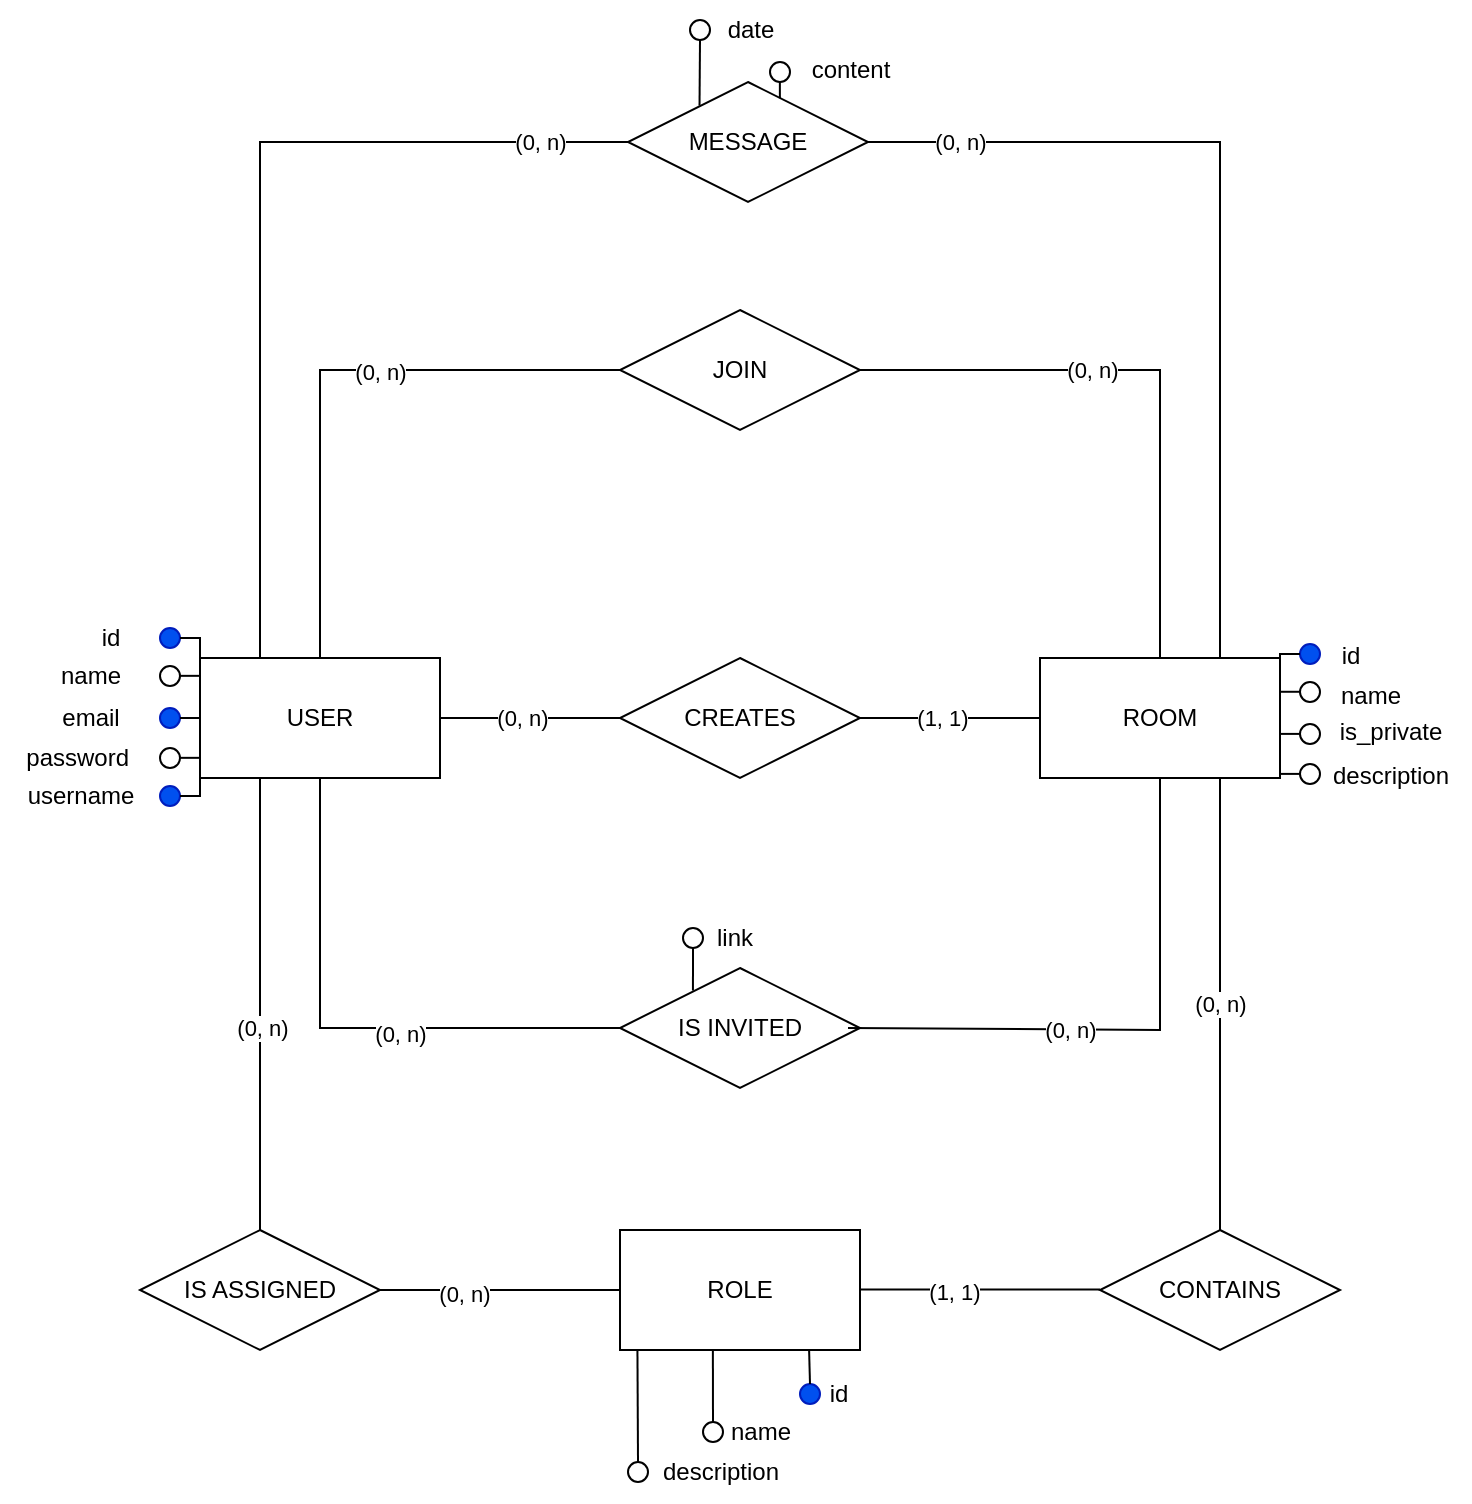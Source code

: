 <mxfile version="26.0.11">
  <diagram name="Página-1" id="ITpOWt07tjn74sJ0wVYw">
    <mxGraphModel dx="2033" dy="1138" grid="1" gridSize="10" guides="1" tooltips="1" connect="1" arrows="1" fold="1" page="1" pageScale="1" pageWidth="1169" pageHeight="827" math="0" shadow="0">
      <root>
        <mxCell id="0" />
        <mxCell id="1" parent="0" />
        <mxCell id="aPur0dxtbKxk1z-seOyI-1" value="USER" style="rounded=0;whiteSpace=wrap;html=1;" parent="1" vertex="1">
          <mxGeometry x="310" y="384" width="120" height="60" as="geometry" />
        </mxCell>
        <mxCell id="aPur0dxtbKxk1z-seOyI-2" value="ROOM" style="rounded=0;whiteSpace=wrap;html=1;" parent="1" vertex="1">
          <mxGeometry x="730" y="384" width="120" height="60" as="geometry" />
        </mxCell>
        <mxCell id="aPur0dxtbKxk1z-seOyI-3" value="CREATES" style="shape=rhombus;perimeter=rhombusPerimeter;whiteSpace=wrap;html=1;align=center;" parent="1" vertex="1">
          <mxGeometry x="520" y="384" width="120" height="60" as="geometry" />
        </mxCell>
        <mxCell id="aPur0dxtbKxk1z-seOyI-6" value="" style="endArrow=none;html=1;rounded=0;entryX=0;entryY=0.5;entryDx=0;entryDy=0;" parent="1" target="aPur0dxtbKxk1z-seOyI-3" edge="1">
          <mxGeometry width="50" height="50" relative="1" as="geometry">
            <mxPoint x="430" y="414" as="sourcePoint" />
            <mxPoint x="480" y="364" as="targetPoint" />
          </mxGeometry>
        </mxCell>
        <mxCell id="aPur0dxtbKxk1z-seOyI-7" value="(0, n)" style="edgeLabel;html=1;align=center;verticalAlign=middle;resizable=0;points=[];" parent="aPur0dxtbKxk1z-seOyI-6" vertex="1" connectable="0">
          <mxGeometry x="-0.268" y="-1" relative="1" as="geometry">
            <mxPoint x="8" y="-1" as="offset" />
          </mxGeometry>
        </mxCell>
        <mxCell id="aPur0dxtbKxk1z-seOyI-8" value="" style="endArrow=none;html=1;rounded=0;entryX=0;entryY=0.5;entryDx=0;entryDy=0;" parent="1" target="aPur0dxtbKxk1z-seOyI-2" edge="1">
          <mxGeometry width="50" height="50" relative="1" as="geometry">
            <mxPoint x="640" y="414" as="sourcePoint" />
            <mxPoint x="726" y="415" as="targetPoint" />
          </mxGeometry>
        </mxCell>
        <mxCell id="aPur0dxtbKxk1z-seOyI-9" value="(1, 1)" style="edgeLabel;html=1;align=center;verticalAlign=middle;resizable=0;points=[];" parent="aPur0dxtbKxk1z-seOyI-8" vertex="1" connectable="0">
          <mxGeometry x="-0.268" y="-1" relative="1" as="geometry">
            <mxPoint x="8" y="-1" as="offset" />
          </mxGeometry>
        </mxCell>
        <mxCell id="aPur0dxtbKxk1z-seOyI-19" value="" style="ellipse;whiteSpace=wrap;html=1;aspect=fixed;fillColor=#0050ef;fontColor=#ffffff;strokeColor=#001DBC;" parent="1" vertex="1">
          <mxGeometry x="290" y="369" width="10" height="10" as="geometry" />
        </mxCell>
        <mxCell id="aPur0dxtbKxk1z-seOyI-20" value="" style="ellipse;whiteSpace=wrap;html=1;aspect=fixed;" parent="1" vertex="1">
          <mxGeometry x="290" y="388" width="10" height="10" as="geometry" />
        </mxCell>
        <mxCell id="aPur0dxtbKxk1z-seOyI-21" value="" style="ellipse;whiteSpace=wrap;html=1;aspect=fixed;fillColor=#0050ef;fontColor=#ffffff;strokeColor=#001DBC;" parent="1" vertex="1">
          <mxGeometry x="290" y="409" width="10" height="10" as="geometry" />
        </mxCell>
        <mxCell id="aPur0dxtbKxk1z-seOyI-22" value="id" style="text;html=1;align=center;verticalAlign=middle;resizable=0;points=[];autosize=1;strokeColor=none;fillColor=none;" parent="1" vertex="1">
          <mxGeometry x="250" y="359" width="30" height="30" as="geometry" />
        </mxCell>
        <mxCell id="aPur0dxtbKxk1z-seOyI-23" value="name" style="text;html=1;align=center;verticalAlign=middle;resizable=0;points=[];autosize=1;strokeColor=none;fillColor=none;" parent="1" vertex="1">
          <mxGeometry x="230" y="378" width="50" height="30" as="geometry" />
        </mxCell>
        <mxCell id="aPur0dxtbKxk1z-seOyI-24" value="email" style="text;html=1;align=center;verticalAlign=middle;resizable=0;points=[];autosize=1;strokeColor=none;fillColor=none;" parent="1" vertex="1">
          <mxGeometry x="230" y="398.5" width="50" height="30" as="geometry" />
        </mxCell>
        <mxCell id="aPur0dxtbKxk1z-seOyI-25" value="" style="ellipse;whiteSpace=wrap;html=1;aspect=fixed;fillColor=#0050ef;fontColor=#ffffff;strokeColor=#001DBC;" parent="1" vertex="1">
          <mxGeometry x="860" y="377" width="10" height="10" as="geometry" />
        </mxCell>
        <mxCell id="aPur0dxtbKxk1z-seOyI-26" value="" style="ellipse;whiteSpace=wrap;html=1;aspect=fixed;" parent="1" vertex="1">
          <mxGeometry x="860" y="396" width="10" height="10" as="geometry" />
        </mxCell>
        <mxCell id="aPur0dxtbKxk1z-seOyI-27" value="" style="ellipse;whiteSpace=wrap;html=1;aspect=fixed;" parent="1" vertex="1">
          <mxGeometry x="860" y="417" width="10" height="10" as="geometry" />
        </mxCell>
        <mxCell id="aPur0dxtbKxk1z-seOyI-28" value="id" style="text;html=1;align=center;verticalAlign=middle;resizable=0;points=[];autosize=1;strokeColor=none;fillColor=none;" parent="1" vertex="1">
          <mxGeometry x="870" y="368" width="30" height="30" as="geometry" />
        </mxCell>
        <mxCell id="aPur0dxtbKxk1z-seOyI-29" value="name" style="text;html=1;align=center;verticalAlign=middle;resizable=0;points=[];autosize=1;strokeColor=none;fillColor=none;" parent="1" vertex="1">
          <mxGeometry x="870" y="388" width="50" height="30" as="geometry" />
        </mxCell>
        <mxCell id="aPur0dxtbKxk1z-seOyI-30" value="is_private" style="text;html=1;align=center;verticalAlign=middle;resizable=0;points=[];autosize=1;strokeColor=none;fillColor=none;" parent="1" vertex="1">
          <mxGeometry x="870" y="406" width="70" height="30" as="geometry" />
        </mxCell>
        <mxCell id="aPur0dxtbKxk1z-seOyI-32" value="" style="ellipse;whiteSpace=wrap;html=1;aspect=fixed;" parent="1" vertex="1">
          <mxGeometry x="860" y="437" width="10" height="10" as="geometry" />
        </mxCell>
        <mxCell id="aPur0dxtbKxk1z-seOyI-33" value="description" style="text;html=1;align=center;verticalAlign=middle;resizable=0;points=[];autosize=1;strokeColor=none;fillColor=none;" parent="1" vertex="1">
          <mxGeometry x="865" y="428" width="80" height="30" as="geometry" />
        </mxCell>
        <mxCell id="aPur0dxtbKxk1z-seOyI-54" value="" style="ellipse;whiteSpace=wrap;html=1;aspect=fixed;" parent="1" vertex="1">
          <mxGeometry x="290" y="429" width="10" height="10" as="geometry" />
        </mxCell>
        <mxCell id="aPur0dxtbKxk1z-seOyI-55" value="password&amp;nbsp;" style="text;html=1;align=center;verticalAlign=middle;resizable=0;points=[];autosize=1;strokeColor=none;fillColor=none;" parent="1" vertex="1">
          <mxGeometry x="210" y="419" width="80" height="30" as="geometry" />
        </mxCell>
        <mxCell id="aPur0dxtbKxk1z-seOyI-58" value="" style="ellipse;whiteSpace=wrap;html=1;aspect=fixed;fillColor=#0050ef;fontColor=#ffffff;strokeColor=#001DBC;" parent="1" vertex="1">
          <mxGeometry x="290" y="448" width="10" height="10" as="geometry" />
        </mxCell>
        <mxCell id="aPur0dxtbKxk1z-seOyI-59" value="username" style="text;html=1;align=center;verticalAlign=middle;resizable=0;points=[];autosize=1;strokeColor=none;fillColor=none;" parent="1" vertex="1">
          <mxGeometry x="210" y="438" width="80" height="30" as="geometry" />
        </mxCell>
        <mxCell id="aPur0dxtbKxk1z-seOyI-61" value="JOIN" style="shape=rhombus;perimeter=rhombusPerimeter;whiteSpace=wrap;html=1;align=center;" parent="1" vertex="1">
          <mxGeometry x="520" y="210" width="120" height="60" as="geometry" />
        </mxCell>
        <mxCell id="aPur0dxtbKxk1z-seOyI-62" value="" style="endArrow=none;html=1;rounded=0;entryX=0;entryY=0.5;entryDx=0;entryDy=0;exitX=0.5;exitY=0;exitDx=0;exitDy=0;" parent="1" source="aPur0dxtbKxk1z-seOyI-1" target="aPur0dxtbKxk1z-seOyI-61" edge="1">
          <mxGeometry width="50" height="50" relative="1" as="geometry">
            <mxPoint x="430" y="240" as="sourcePoint" />
            <mxPoint x="480" y="190" as="targetPoint" />
            <Array as="points">
              <mxPoint x="370" y="240" />
            </Array>
          </mxGeometry>
        </mxCell>
        <mxCell id="aPur0dxtbKxk1z-seOyI-63" value="(0, n)" style="edgeLabel;html=1;align=center;verticalAlign=middle;resizable=0;points=[];" parent="aPur0dxtbKxk1z-seOyI-62" vertex="1" connectable="0">
          <mxGeometry x="-0.268" y="-1" relative="1" as="geometry">
            <mxPoint x="29" y="-36" as="offset" />
          </mxGeometry>
        </mxCell>
        <mxCell id="aPur0dxtbKxk1z-seOyI-64" value="" style="endArrow=none;html=1;rounded=0;entryX=0.5;entryY=0;entryDx=0;entryDy=0;" parent="1" target="aPur0dxtbKxk1z-seOyI-2" edge="1">
          <mxGeometry width="50" height="50" relative="1" as="geometry">
            <mxPoint x="640" y="240" as="sourcePoint" />
            <mxPoint x="730" y="240" as="targetPoint" />
            <Array as="points">
              <mxPoint x="790" y="240" />
            </Array>
          </mxGeometry>
        </mxCell>
        <mxCell id="aPur0dxtbKxk1z-seOyI-65" value="(0, n)" style="edgeLabel;html=1;align=center;verticalAlign=middle;resizable=0;points=[];" parent="aPur0dxtbKxk1z-seOyI-64" vertex="1" connectable="0">
          <mxGeometry x="-0.268" y="-1" relative="1" as="geometry">
            <mxPoint x="8" y="-1" as="offset" />
          </mxGeometry>
        </mxCell>
        <mxCell id="aPur0dxtbKxk1z-seOyI-66" value="MESSAGE" style="shape=rhombus;perimeter=rhombusPerimeter;whiteSpace=wrap;html=1;align=center;" parent="1" vertex="1">
          <mxGeometry x="524" y="96" width="120" height="60" as="geometry" />
        </mxCell>
        <mxCell id="aPur0dxtbKxk1z-seOyI-67" value="" style="endArrow=none;html=1;rounded=0;entryX=0;entryY=0.5;entryDx=0;entryDy=0;exitX=0.25;exitY=0;exitDx=0;exitDy=0;" parent="1" source="aPur0dxtbKxk1z-seOyI-1" target="aPur0dxtbKxk1z-seOyI-66" edge="1">
          <mxGeometry width="50" height="50" relative="1" as="geometry">
            <mxPoint x="320" y="380" as="sourcePoint" />
            <mxPoint x="484" y="76" as="targetPoint" />
            <Array as="points">
              <mxPoint x="340" y="126" />
            </Array>
          </mxGeometry>
        </mxCell>
        <mxCell id="aPur0dxtbKxk1z-seOyI-68" value="(0, n)" style="edgeLabel;html=1;align=center;verticalAlign=middle;resizable=0;points=[];" parent="aPur0dxtbKxk1z-seOyI-67" vertex="1" connectable="0">
          <mxGeometry x="-0.268" y="-1" relative="1" as="geometry">
            <mxPoint x="139" y="-96" as="offset" />
          </mxGeometry>
        </mxCell>
        <mxCell id="aPur0dxtbKxk1z-seOyI-69" value="" style="endArrow=none;html=1;rounded=0;entryX=0.75;entryY=0;entryDx=0;entryDy=0;" parent="1" target="aPur0dxtbKxk1z-seOyI-2" edge="1">
          <mxGeometry width="50" height="50" relative="1" as="geometry">
            <mxPoint x="644" y="126" as="sourcePoint" />
            <mxPoint x="794" y="270" as="targetPoint" />
            <Array as="points">
              <mxPoint x="820" y="126" />
            </Array>
          </mxGeometry>
        </mxCell>
        <mxCell id="aPur0dxtbKxk1z-seOyI-70" value="(0, n)" style="edgeLabel;html=1;align=center;verticalAlign=middle;resizable=0;points=[];" parent="aPur0dxtbKxk1z-seOyI-69" vertex="1" connectable="0">
          <mxGeometry x="-0.268" y="-1" relative="1" as="geometry">
            <mxPoint x="-113" y="-1" as="offset" />
          </mxGeometry>
        </mxCell>
        <mxCell id="aPur0dxtbKxk1z-seOyI-71" value="" style="ellipse;whiteSpace=wrap;html=1;aspect=fixed;" parent="1" vertex="1">
          <mxGeometry x="595" y="86" width="10" height="10" as="geometry" />
        </mxCell>
        <mxCell id="aPur0dxtbKxk1z-seOyI-72" value="content" style="text;html=1;align=center;verticalAlign=middle;resizable=0;points=[];autosize=1;strokeColor=none;fillColor=none;" parent="1" vertex="1">
          <mxGeometry x="605" y="75" width="60" height="30" as="geometry" />
        </mxCell>
        <mxCell id="aPur0dxtbKxk1z-seOyI-73" value="" style="ellipse;whiteSpace=wrap;html=1;aspect=fixed;" parent="1" vertex="1">
          <mxGeometry x="555" y="65" width="10" height="10" as="geometry" />
        </mxCell>
        <mxCell id="aPur0dxtbKxk1z-seOyI-74" value="date" style="text;html=1;align=center;verticalAlign=middle;resizable=0;points=[];autosize=1;strokeColor=none;fillColor=none;" parent="1" vertex="1">
          <mxGeometry x="560" y="55" width="50" height="30" as="geometry" />
        </mxCell>
        <mxCell id="aPur0dxtbKxk1z-seOyI-75" value="IS INVITED" style="shape=rhombus;perimeter=rhombusPerimeter;whiteSpace=wrap;html=1;align=center;" parent="1" vertex="1">
          <mxGeometry x="520" y="539" width="120" height="60" as="geometry" />
        </mxCell>
        <mxCell id="aPur0dxtbKxk1z-seOyI-76" value="" style="endArrow=none;html=1;rounded=0;entryX=0;entryY=0.5;entryDx=0;entryDy=0;exitX=0.5;exitY=1;exitDx=0;exitDy=0;" parent="1" source="aPur0dxtbKxk1z-seOyI-1" target="aPur0dxtbKxk1z-seOyI-75" edge="1">
          <mxGeometry width="50" height="50" relative="1" as="geometry">
            <mxPoint x="330" y="827" as="sourcePoint" />
            <mxPoint x="474" y="519" as="targetPoint" />
            <Array as="points">
              <mxPoint x="370" y="569" />
            </Array>
          </mxGeometry>
        </mxCell>
        <mxCell id="aPur0dxtbKxk1z-seOyI-77" value="(0, n)" style="edgeLabel;html=1;align=center;verticalAlign=middle;resizable=0;points=[];" parent="aPur0dxtbKxk1z-seOyI-76" vertex="1" connectable="0">
          <mxGeometry x="-0.268" y="-1" relative="1" as="geometry">
            <mxPoint x="41" y="27" as="offset" />
          </mxGeometry>
        </mxCell>
        <mxCell id="aPur0dxtbKxk1z-seOyI-78" value="" style="endArrow=none;html=1;rounded=0;entryX=0.5;entryY=1;entryDx=0;entryDy=0;" parent="1" target="aPur0dxtbKxk1z-seOyI-2" edge="1">
          <mxGeometry width="50" height="50" relative="1" as="geometry">
            <mxPoint x="634" y="569" as="sourcePoint" />
            <mxPoint x="810" y="827" as="targetPoint" />
            <Array as="points">
              <mxPoint x="790" y="570" />
            </Array>
          </mxGeometry>
        </mxCell>
        <mxCell id="aPur0dxtbKxk1z-seOyI-79" value="(0, n)" style="edgeLabel;html=1;align=center;verticalAlign=middle;resizable=0;points=[];" parent="aPur0dxtbKxk1z-seOyI-78" vertex="1" connectable="0">
          <mxGeometry x="-0.268" y="-1" relative="1" as="geometry">
            <mxPoint x="8" y="-1" as="offset" />
          </mxGeometry>
        </mxCell>
        <mxCell id="aPur0dxtbKxk1z-seOyI-80" value="" style="ellipse;whiteSpace=wrap;html=1;aspect=fixed;" parent="1" vertex="1">
          <mxGeometry x="551.5" y="519" width="10" height="10" as="geometry" />
        </mxCell>
        <mxCell id="aPur0dxtbKxk1z-seOyI-81" value="link" style="text;html=1;align=center;verticalAlign=middle;resizable=0;points=[];autosize=1;strokeColor=none;fillColor=none;" parent="1" vertex="1">
          <mxGeometry x="556.5" y="509" width="40" height="30" as="geometry" />
        </mxCell>
        <mxCell id="aPur0dxtbKxk1z-seOyI-84" value="ROLE" style="rounded=0;whiteSpace=wrap;html=1;" parent="1" vertex="1">
          <mxGeometry x="520" y="670" width="120" height="60" as="geometry" />
        </mxCell>
        <mxCell id="aPur0dxtbKxk1z-seOyI-87" value="IS ASSIGNED" style="shape=rhombus;perimeter=rhombusPerimeter;whiteSpace=wrap;html=1;align=center;" parent="1" vertex="1">
          <mxGeometry x="280" y="670" width="120" height="60" as="geometry" />
        </mxCell>
        <mxCell id="aPur0dxtbKxk1z-seOyI-88" value="CONTAINS" style="shape=rhombus;perimeter=rhombusPerimeter;whiteSpace=wrap;html=1;align=center;" parent="1" vertex="1">
          <mxGeometry x="760" y="670" width="120" height="60" as="geometry" />
        </mxCell>
        <mxCell id="aPur0dxtbKxk1z-seOyI-89" value="" style="endArrow=none;html=1;rounded=0;exitX=0.75;exitY=1;exitDx=0;exitDy=0;entryX=0.5;entryY=0;entryDx=0;entryDy=0;" parent="1" source="aPur0dxtbKxk1z-seOyI-2" target="aPur0dxtbKxk1z-seOyI-88" edge="1">
          <mxGeometry width="50" height="50" relative="1" as="geometry">
            <mxPoint x="580" y="520" as="sourcePoint" />
            <mxPoint x="630" y="470" as="targetPoint" />
          </mxGeometry>
        </mxCell>
        <mxCell id="aPur0dxtbKxk1z-seOyI-96" value="(0, n)" style="edgeLabel;html=1;align=center;verticalAlign=middle;resizable=0;points=[];" parent="aPur0dxtbKxk1z-seOyI-89" vertex="1" connectable="0">
          <mxGeometry x="-0.006" relative="1" as="geometry">
            <mxPoint as="offset" />
          </mxGeometry>
        </mxCell>
        <mxCell id="aPur0dxtbKxk1z-seOyI-90" value="" style="endArrow=none;html=1;rounded=0;exitX=0.75;exitY=1;exitDx=0;exitDy=0;entryX=0.5;entryY=0;entryDx=0;entryDy=0;" parent="1" edge="1">
          <mxGeometry width="50" height="50" relative="1" as="geometry">
            <mxPoint x="340" y="444" as="sourcePoint" />
            <mxPoint x="340" y="670" as="targetPoint" />
          </mxGeometry>
        </mxCell>
        <mxCell id="aPur0dxtbKxk1z-seOyI-93" value="(0, n)" style="edgeLabel;html=1;align=center;verticalAlign=middle;resizable=0;points=[];" parent="aPur0dxtbKxk1z-seOyI-90" vertex="1" connectable="0">
          <mxGeometry x="0.105" y="1" relative="1" as="geometry">
            <mxPoint as="offset" />
          </mxGeometry>
        </mxCell>
        <mxCell id="aPur0dxtbKxk1z-seOyI-91" value="" style="endArrow=none;html=1;rounded=0;exitX=0;exitY=0.5;exitDx=0;exitDy=0;entryX=1;entryY=0.5;entryDx=0;entryDy=0;" parent="1" source="aPur0dxtbKxk1z-seOyI-84" target="aPur0dxtbKxk1z-seOyI-87" edge="1">
          <mxGeometry width="50" height="50" relative="1" as="geometry">
            <mxPoint x="350" y="454" as="sourcePoint" />
            <mxPoint x="350" y="680" as="targetPoint" />
          </mxGeometry>
        </mxCell>
        <mxCell id="aPur0dxtbKxk1z-seOyI-94" value="(0, n)" style="edgeLabel;html=1;align=center;verticalAlign=middle;resizable=0;points=[];" parent="aPur0dxtbKxk1z-seOyI-91" vertex="1" connectable="0">
          <mxGeometry x="0.3" y="2" relative="1" as="geometry">
            <mxPoint as="offset" />
          </mxGeometry>
        </mxCell>
        <mxCell id="aPur0dxtbKxk1z-seOyI-92" value="" style="endArrow=none;html=1;rounded=0;exitX=0;exitY=0.5;exitDx=0;exitDy=0;entryX=1;entryY=0.5;entryDx=0;entryDy=0;" parent="1" edge="1">
          <mxGeometry width="50" height="50" relative="1" as="geometry">
            <mxPoint x="760" y="699.71" as="sourcePoint" />
            <mxPoint x="640" y="699.71" as="targetPoint" />
          </mxGeometry>
        </mxCell>
        <mxCell id="aPur0dxtbKxk1z-seOyI-95" value="(1, 1)" style="edgeLabel;html=1;align=center;verticalAlign=middle;resizable=0;points=[];" parent="aPur0dxtbKxk1z-seOyI-92" vertex="1" connectable="0">
          <mxGeometry x="0.214" y="1" relative="1" as="geometry">
            <mxPoint as="offset" />
          </mxGeometry>
        </mxCell>
        <mxCell id="aPur0dxtbKxk1z-seOyI-97" value="" style="ellipse;whiteSpace=wrap;html=1;aspect=fixed;fillColor=#0050ef;fontColor=#ffffff;strokeColor=#001DBC;" parent="1" vertex="1">
          <mxGeometry x="610" y="747" width="10" height="10" as="geometry" />
        </mxCell>
        <mxCell id="aPur0dxtbKxk1z-seOyI-98" value="id" style="text;html=1;align=center;verticalAlign=middle;resizable=0;points=[];autosize=1;strokeColor=none;fillColor=none;" parent="1" vertex="1">
          <mxGeometry x="614" y="737" width="30" height="30" as="geometry" />
        </mxCell>
        <mxCell id="aPur0dxtbKxk1z-seOyI-99" value="" style="ellipse;whiteSpace=wrap;html=1;aspect=fixed;" parent="1" vertex="1">
          <mxGeometry x="561.5" y="766" width="10" height="10" as="geometry" />
        </mxCell>
        <mxCell id="aPur0dxtbKxk1z-seOyI-101" value="name" style="text;html=1;align=center;verticalAlign=middle;resizable=0;points=[];autosize=1;strokeColor=none;fillColor=none;" parent="1" vertex="1">
          <mxGeometry x="565" y="756" width="50" height="30" as="geometry" />
        </mxCell>
        <mxCell id="aPur0dxtbKxk1z-seOyI-103" value="" style="ellipse;whiteSpace=wrap;html=1;aspect=fixed;" parent="1" vertex="1">
          <mxGeometry x="524" y="786" width="10" height="10" as="geometry" />
        </mxCell>
        <mxCell id="aPur0dxtbKxk1z-seOyI-104" value="description" style="text;html=1;align=center;verticalAlign=middle;resizable=0;points=[];autosize=1;strokeColor=none;fillColor=none;" parent="1" vertex="1">
          <mxGeometry x="530" y="776" width="80" height="30" as="geometry" />
        </mxCell>
        <mxCell id="VtuiBz7HI3tsL34c43Dh-2" value="" style="endArrow=none;html=1;rounded=0;exitX=1;exitY=0.5;exitDx=0;exitDy=0;entryX=0;entryY=0.5;entryDx=0;entryDy=0;" edge="1" parent="1" source="aPur0dxtbKxk1z-seOyI-21" target="aPur0dxtbKxk1z-seOyI-1">
          <mxGeometry width="50" height="50" relative="1" as="geometry">
            <mxPoint x="380" y="390" as="sourcePoint" />
            <mxPoint x="430" y="340" as="targetPoint" />
          </mxGeometry>
        </mxCell>
        <mxCell id="VtuiBz7HI3tsL34c43Dh-3" value="" style="endArrow=none;html=1;rounded=0;exitX=1;exitY=0.5;exitDx=0;exitDy=0;entryX=0;entryY=0.5;entryDx=0;entryDy=0;" edge="1" parent="1">
          <mxGeometry width="50" height="50" relative="1" as="geometry">
            <mxPoint x="300" y="392.92" as="sourcePoint" />
            <mxPoint x="310" y="392.92" as="targetPoint" />
          </mxGeometry>
        </mxCell>
        <mxCell id="VtuiBz7HI3tsL34c43Dh-4" value="" style="endArrow=none;html=1;rounded=0;exitX=1;exitY=0.5;exitDx=0;exitDy=0;entryX=0;entryY=0.5;entryDx=0;entryDy=0;" edge="1" parent="1">
          <mxGeometry width="50" height="50" relative="1" as="geometry">
            <mxPoint x="300" y="433.92" as="sourcePoint" />
            <mxPoint x="310" y="433.92" as="targetPoint" />
          </mxGeometry>
        </mxCell>
        <mxCell id="VtuiBz7HI3tsL34c43Dh-5" value="" style="endArrow=none;html=1;rounded=0;exitX=1;exitY=0.5;exitDx=0;exitDy=0;entryX=1;entryY=0.5;entryDx=0;entryDy=0;" edge="1" parent="1" target="aPur0dxtbKxk1z-seOyI-58">
          <mxGeometry width="50" height="50" relative="1" as="geometry">
            <mxPoint x="310" y="443.92" as="sourcePoint" />
            <mxPoint x="320" y="443.92" as="targetPoint" />
            <Array as="points">
              <mxPoint x="310" y="453" />
            </Array>
          </mxGeometry>
        </mxCell>
        <mxCell id="VtuiBz7HI3tsL34c43Dh-6" value="" style="endArrow=none;html=1;rounded=0;exitX=1;exitY=0.5;exitDx=0;exitDy=0;entryX=0;entryY=0.5;entryDx=0;entryDy=0;" edge="1" parent="1" source="aPur0dxtbKxk1z-seOyI-19">
          <mxGeometry width="50" height="50" relative="1" as="geometry">
            <mxPoint x="300" y="383.84" as="sourcePoint" />
            <mxPoint x="310" y="383.84" as="targetPoint" />
            <Array as="points">
              <mxPoint x="310" y="374" />
            </Array>
          </mxGeometry>
        </mxCell>
        <mxCell id="VtuiBz7HI3tsL34c43Dh-7" value="" style="endArrow=none;html=1;rounded=0;exitX=1;exitY=0.5;exitDx=0;exitDy=0;entryX=0;entryY=0.5;entryDx=0;entryDy=0;" edge="1" parent="1">
          <mxGeometry width="50" height="50" relative="1" as="geometry">
            <mxPoint x="850" y="400.89" as="sourcePoint" />
            <mxPoint x="860" y="400.89" as="targetPoint" />
          </mxGeometry>
        </mxCell>
        <mxCell id="VtuiBz7HI3tsL34c43Dh-8" value="" style="endArrow=none;html=1;rounded=0;exitX=1;exitY=0.5;exitDx=0;exitDy=0;entryX=0;entryY=0.5;entryDx=0;entryDy=0;" edge="1" parent="1">
          <mxGeometry width="50" height="50" relative="1" as="geometry">
            <mxPoint x="850" y="421.95" as="sourcePoint" />
            <mxPoint x="860" y="421.95" as="targetPoint" />
          </mxGeometry>
        </mxCell>
        <mxCell id="VtuiBz7HI3tsL34c43Dh-9" value="" style="endArrow=none;html=1;rounded=0;exitX=1;exitY=0.5;exitDx=0;exitDy=0;entryX=0;entryY=0.5;entryDx=0;entryDy=0;" edge="1" parent="1">
          <mxGeometry width="50" height="50" relative="1" as="geometry">
            <mxPoint x="850" y="441.95" as="sourcePoint" />
            <mxPoint x="860" y="441.95" as="targetPoint" />
          </mxGeometry>
        </mxCell>
        <mxCell id="VtuiBz7HI3tsL34c43Dh-10" value="" style="endArrow=none;html=1;rounded=0;exitX=1;exitY=0.5;exitDx=0;exitDy=0;entryX=0;entryY=0.5;entryDx=0;entryDy=0;" edge="1" parent="1" target="aPur0dxtbKxk1z-seOyI-25">
          <mxGeometry width="50" height="50" relative="1" as="geometry">
            <mxPoint x="850" y="384" as="sourcePoint" />
            <mxPoint x="860" y="384" as="targetPoint" />
            <Array as="points">
              <mxPoint x="850" y="382" />
            </Array>
          </mxGeometry>
        </mxCell>
        <mxCell id="VtuiBz7HI3tsL34c43Dh-12" value="" style="endArrow=none;html=1;rounded=0;exitX=0.5;exitY=1;exitDx=0;exitDy=0;entryX=0.298;entryY=0.196;entryDx=0;entryDy=0;entryPerimeter=0;" edge="1" parent="1" source="aPur0dxtbKxk1z-seOyI-73" target="aPur0dxtbKxk1z-seOyI-66">
          <mxGeometry width="50" height="50" relative="1" as="geometry">
            <mxPoint x="580" y="80" as="sourcePoint" />
            <mxPoint x="560" y="90" as="targetPoint" />
          </mxGeometry>
        </mxCell>
        <mxCell id="VtuiBz7HI3tsL34c43Dh-13" value="" style="endArrow=none;html=1;rounded=0;exitX=0.5;exitY=1;exitDx=0;exitDy=0;entryX=0.633;entryY=0.136;entryDx=0;entryDy=0;entryPerimeter=0;" edge="1" parent="1" target="aPur0dxtbKxk1z-seOyI-66">
          <mxGeometry width="50" height="50" relative="1" as="geometry">
            <mxPoint x="599.94" y="96" as="sourcePoint" />
            <mxPoint x="599.94" y="129" as="targetPoint" />
          </mxGeometry>
        </mxCell>
        <mxCell id="VtuiBz7HI3tsL34c43Dh-14" value="" style="endArrow=none;html=1;rounded=0;exitX=0.5;exitY=1;exitDx=0;exitDy=0;entryX=0.304;entryY=0.187;entryDx=0;entryDy=0;entryPerimeter=0;" edge="1" parent="1" target="aPur0dxtbKxk1z-seOyI-75">
          <mxGeometry width="50" height="50" relative="1" as="geometry">
            <mxPoint x="556.5" y="529" as="sourcePoint" />
            <mxPoint x="556.5" y="562" as="targetPoint" />
          </mxGeometry>
        </mxCell>
        <mxCell id="VtuiBz7HI3tsL34c43Dh-15" value="" style="endArrow=none;html=1;rounded=0;exitX=0.788;exitY=1.005;exitDx=0;exitDy=0;exitPerimeter=0;entryX=0.5;entryY=0;entryDx=0;entryDy=0;" edge="1" parent="1" source="aPur0dxtbKxk1z-seOyI-84" target="aPur0dxtbKxk1z-seOyI-97">
          <mxGeometry width="50" height="50" relative="1" as="geometry">
            <mxPoint x="615" y="730" as="sourcePoint" />
            <mxPoint x="615" y="740" as="targetPoint" />
          </mxGeometry>
        </mxCell>
        <mxCell id="VtuiBz7HI3tsL34c43Dh-16" value="" style="endArrow=none;html=1;rounded=0;exitX=0.788;exitY=1.005;exitDx=0;exitDy=0;exitPerimeter=0;entryX=0.5;entryY=0;entryDx=0;entryDy=0;" edge="1" parent="1" target="aPur0dxtbKxk1z-seOyI-99">
          <mxGeometry width="50" height="50" relative="1" as="geometry">
            <mxPoint x="566.44" y="730" as="sourcePoint" />
            <mxPoint x="560" y="750" as="targetPoint" />
          </mxGeometry>
        </mxCell>
        <mxCell id="VtuiBz7HI3tsL34c43Dh-17" value="" style="endArrow=none;html=1;rounded=0;exitX=0.788;exitY=1.005;exitDx=0;exitDy=0;exitPerimeter=0;entryX=0.5;entryY=0;entryDx=0;entryDy=0;" edge="1" parent="1" target="aPur0dxtbKxk1z-seOyI-103">
          <mxGeometry width="50" height="50" relative="1" as="geometry">
            <mxPoint x="528.72" y="730" as="sourcePoint" />
            <mxPoint x="529.28" y="766" as="targetPoint" />
          </mxGeometry>
        </mxCell>
      </root>
    </mxGraphModel>
  </diagram>
</mxfile>
